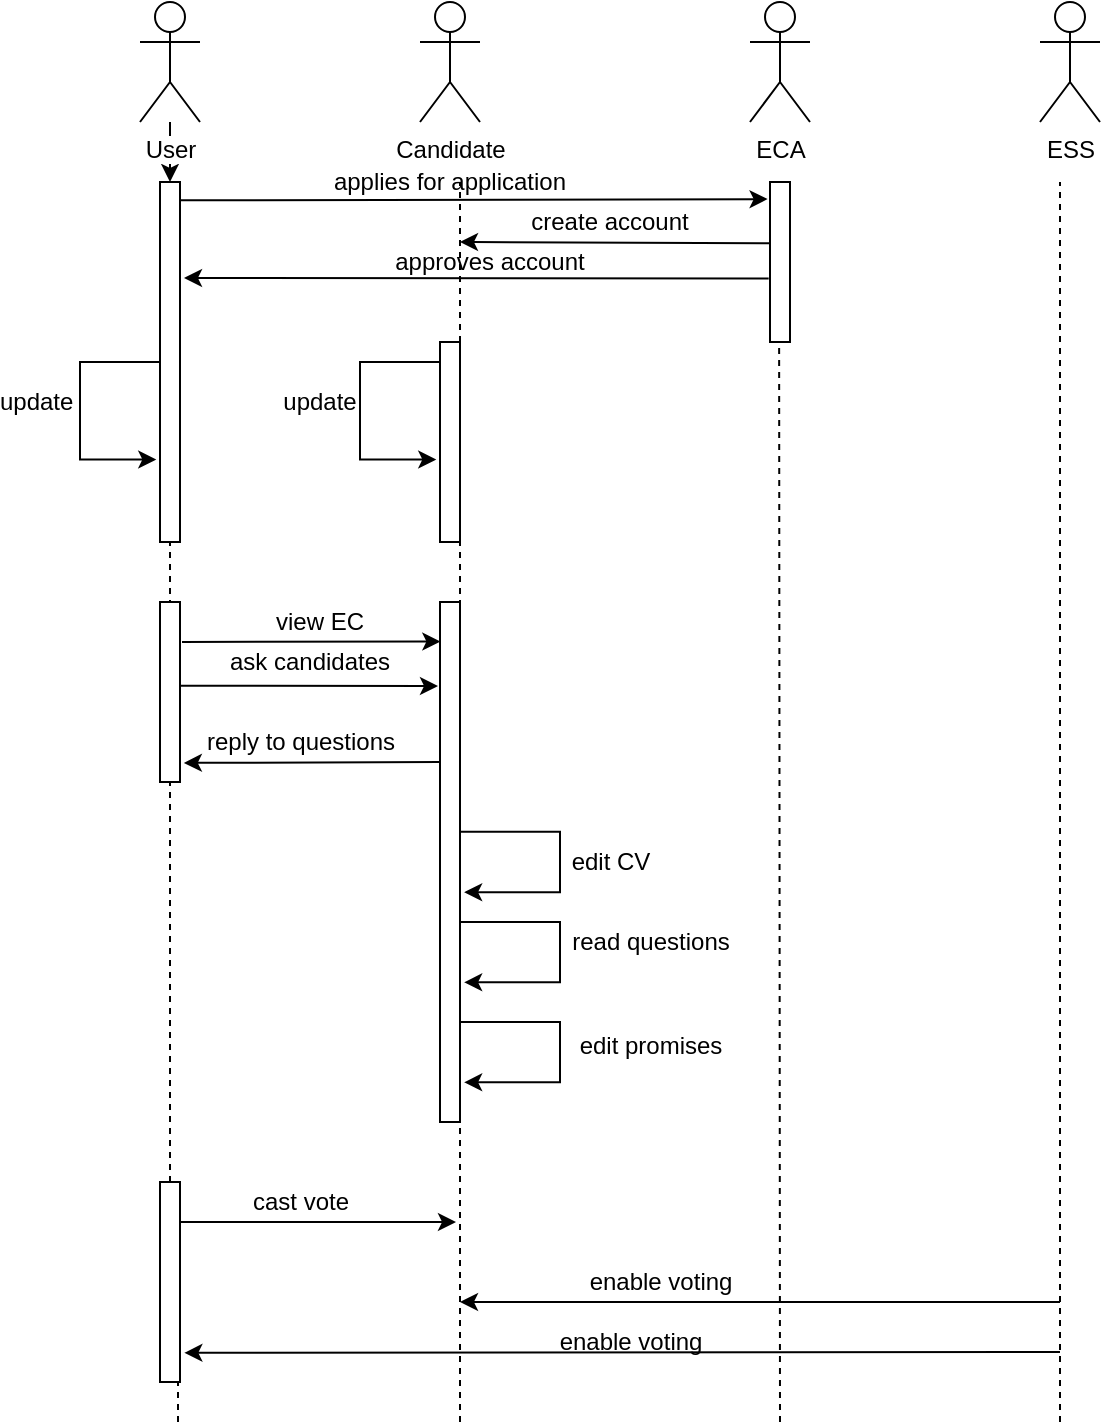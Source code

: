 <mxfile version="12.7.8" type="device"><diagram id="vYo3DBtLm4R0eM7rp--9" name="Page-1"><mxGraphModel dx="1185" dy="589" grid="1" gridSize="10" guides="1" tooltips="1" connect="1" arrows="1" fold="1" page="1" pageScale="1" pageWidth="850" pageHeight="1100" math="0" shadow="0"><root><mxCell id="0"/><mxCell id="1" parent="0"/><mxCell id="mm_xhrw4I46sLkmrOPSK-2" value="" style="endArrow=none;dashed=1;html=1;" edge="1" parent="1" source="mm_xhrw4I46sLkmrOPSK-28"><mxGeometry width="50" height="50" relative="1" as="geometry"><mxPoint x="280" y="610.8" as="sourcePoint"/><mxPoint x="280" y="100" as="targetPoint"/></mxGeometry></mxCell><mxCell id="mm_xhrw4I46sLkmrOPSK-3" value="" style="endArrow=none;dashed=1;html=1;" edge="1" parent="1"><mxGeometry width="50" height="50" relative="1" as="geometry"><mxPoint x="440" y="720" as="sourcePoint"/><mxPoint x="439.5" y="100" as="targetPoint"/></mxGeometry></mxCell><mxCell id="mm_xhrw4I46sLkmrOPSK-4" value="" style="endArrow=none;dashed=1;html=1;" edge="1" parent="1"><mxGeometry width="50" height="50" relative="1" as="geometry"><mxPoint x="580" y="720" as="sourcePoint"/><mxPoint x="580" y="100" as="targetPoint"/></mxGeometry></mxCell><mxCell id="mm_xhrw4I46sLkmrOPSK-76" value="" style="edgeStyle=orthogonalEdgeStyle;rounded=0;orthogonalLoop=1;jettySize=auto;html=1;" edge="1" parent="1" source="mm_xhrw4I46sLkmrOPSK-9" target="mm_xhrw4I46sLkmrOPSK-15"><mxGeometry relative="1" as="geometry"/></mxCell><mxCell id="mm_xhrw4I46sLkmrOPSK-9" value="User" style="shape=umlActor;verticalLabelPosition=bottom;labelBackgroundColor=#ffffff;verticalAlign=top;html=1;outlineConnect=0;" vertex="1" parent="1"><mxGeometry x="120" y="10" width="30" height="60" as="geometry"/></mxCell><mxCell id="mm_xhrw4I46sLkmrOPSK-10" value="Candidate" style="shape=umlActor;verticalLabelPosition=bottom;labelBackgroundColor=#ffffff;verticalAlign=top;html=1;outlineConnect=0;" vertex="1" parent="1"><mxGeometry x="260" y="10" width="30" height="60" as="geometry"/></mxCell><mxCell id="mm_xhrw4I46sLkmrOPSK-11" value="ECA" style="shape=umlActor;verticalLabelPosition=bottom;labelBackgroundColor=#ffffff;verticalAlign=top;html=1;outlineConnect=0;" vertex="1" parent="1"><mxGeometry x="425" y="10" width="30" height="60" as="geometry"/></mxCell><mxCell id="mm_xhrw4I46sLkmrOPSK-12" value="ESS" style="shape=umlActor;verticalLabelPosition=bottom;labelBackgroundColor=#ffffff;verticalAlign=top;html=1;outlineConnect=0;" vertex="1" parent="1"><mxGeometry x="570" y="10" width="30" height="60" as="geometry"/></mxCell><mxCell id="mm_xhrw4I46sLkmrOPSK-25" value="" style="edgeStyle=orthogonalEdgeStyle;rounded=0;orthogonalLoop=1;jettySize=auto;html=1;entryX=-0.186;entryY=0.771;entryDx=0;entryDy=0;entryPerimeter=0;" edge="1" parent="1" source="mm_xhrw4I46sLkmrOPSK-15" target="mm_xhrw4I46sLkmrOPSK-15"><mxGeometry relative="1" as="geometry"><mxPoint x="120" y="240" as="targetPoint"/><Array as="points"><mxPoint x="90" y="190"/><mxPoint x="90" y="239"/></Array></mxGeometry></mxCell><mxCell id="mm_xhrw4I46sLkmrOPSK-15" value="" style="html=1;points=[];perimeter=orthogonalPerimeter;" vertex="1" parent="1"><mxGeometry x="130" y="100" width="10" height="180" as="geometry"/></mxCell><mxCell id="mm_xhrw4I46sLkmrOPSK-16" value="" style="endArrow=none;dashed=1;html=1;" edge="1" parent="1" source="mm_xhrw4I46sLkmrOPSK-49" target="mm_xhrw4I46sLkmrOPSK-15"><mxGeometry width="50" height="50" relative="1" as="geometry"><mxPoint x="139" y="720" as="sourcePoint"/><mxPoint x="139" y="100" as="targetPoint"/></mxGeometry></mxCell><mxCell id="mm_xhrw4I46sLkmrOPSK-17" value="" style="html=1;points=[];perimeter=orthogonalPerimeter;" vertex="1" parent="1"><mxGeometry x="435" y="100" width="10" height="80" as="geometry"/></mxCell><mxCell id="mm_xhrw4I46sLkmrOPSK-27" value="" style="edgeStyle=orthogonalEdgeStyle;rounded=0;orthogonalLoop=1;jettySize=auto;html=1;entryX=-0.186;entryY=0.771;entryDx=0;entryDy=0;entryPerimeter=0;" edge="1" parent="1"><mxGeometry relative="1" as="geometry"><mxPoint x="270.0" y="190" as="sourcePoint"/><mxPoint x="268.14" y="238.78" as="targetPoint"/><Array as="points"><mxPoint x="230" y="190"/><mxPoint x="230" y="239"/></Array></mxGeometry></mxCell><mxCell id="mm_xhrw4I46sLkmrOPSK-28" value="" style="html=1;points=[];perimeter=orthogonalPerimeter;" vertex="1" parent="1"><mxGeometry x="270" y="180" width="10" height="100" as="geometry"/></mxCell><mxCell id="mm_xhrw4I46sLkmrOPSK-29" value="" style="endArrow=none;dashed=1;html=1;" edge="1" parent="1" target="mm_xhrw4I46sLkmrOPSK-28"><mxGeometry width="50" height="50" relative="1" as="geometry"><mxPoint x="280" y="720" as="sourcePoint"/><mxPoint x="280.0" y="100" as="targetPoint"/></mxGeometry></mxCell><mxCell id="mm_xhrw4I46sLkmrOPSK-30" value="" style="html=1;points=[];perimeter=orthogonalPerimeter;" vertex="1" parent="1"><mxGeometry x="130" y="310" width="10" height="90" as="geometry"/></mxCell><mxCell id="mm_xhrw4I46sLkmrOPSK-31" value="" style="html=1;points=[];perimeter=orthogonalPerimeter;" vertex="1" parent="1"><mxGeometry x="270" y="310" width="10" height="260" as="geometry"/></mxCell><mxCell id="mm_xhrw4I46sLkmrOPSK-35" value="" style="endArrow=classic;html=1;exitX=1.028;exitY=0.051;exitDx=0;exitDy=0;exitPerimeter=0;entryX=-0.121;entryY=0.107;entryDx=0;entryDy=0;entryPerimeter=0;" edge="1" parent="1" source="mm_xhrw4I46sLkmrOPSK-15" target="mm_xhrw4I46sLkmrOPSK-17"><mxGeometry width="50" height="50" relative="1" as="geometry"><mxPoint x="370" y="200" as="sourcePoint"/><mxPoint x="420" y="150" as="targetPoint"/></mxGeometry></mxCell><mxCell id="mm_xhrw4I46sLkmrOPSK-36" value="" style="endArrow=classic;html=1;exitX=-0.01;exitY=0.383;exitDx=0;exitDy=0;exitPerimeter=0;" edge="1" parent="1" source="mm_xhrw4I46sLkmrOPSK-17"><mxGeometry width="50" height="50" relative="1" as="geometry"><mxPoint x="370" y="200" as="sourcePoint"/><mxPoint x="280" y="130" as="targetPoint"/></mxGeometry></mxCell><mxCell id="mm_xhrw4I46sLkmrOPSK-37" value="" style="endArrow=classic;html=1;exitX=-0.066;exitY=0.603;exitDx=0;exitDy=0;exitPerimeter=0;" edge="1" parent="1" source="mm_xhrw4I46sLkmrOPSK-17"><mxGeometry width="50" height="50" relative="1" as="geometry"><mxPoint x="370" y="200" as="sourcePoint"/><mxPoint x="142" y="148" as="targetPoint"/></mxGeometry></mxCell><mxCell id="mm_xhrw4I46sLkmrOPSK-40" value="" style="endArrow=classic;html=1;exitX=0.972;exitY=0.465;exitDx=0;exitDy=0;exitPerimeter=0;" edge="1" parent="1" source="mm_xhrw4I46sLkmrOPSK-30"><mxGeometry width="50" height="50" relative="1" as="geometry"><mxPoint x="150.28" y="329.3" as="sourcePoint"/><mxPoint x="269" y="352" as="targetPoint"/></mxGeometry></mxCell><mxCell id="mm_xhrw4I46sLkmrOPSK-41" value="" style="endArrow=classic;html=1;entryX=0.018;entryY=0.076;entryDx=0;entryDy=0;entryPerimeter=0;" edge="1" parent="1" target="mm_xhrw4I46sLkmrOPSK-31"><mxGeometry width="50" height="50" relative="1" as="geometry"><mxPoint x="141" y="330" as="sourcePoint"/><mxPoint x="270" y="333" as="targetPoint"/></mxGeometry></mxCell><mxCell id="mm_xhrw4I46sLkmrOPSK-42" value="" style="endArrow=classic;html=1;entryX=1.193;entryY=0.894;entryDx=0;entryDy=0;entryPerimeter=0;" edge="1" parent="1" target="mm_xhrw4I46sLkmrOPSK-30"><mxGeometry width="50" height="50" relative="1" as="geometry"><mxPoint x="270" y="390" as="sourcePoint"/><mxPoint x="290.0" y="140" as="targetPoint"/></mxGeometry></mxCell><mxCell id="mm_xhrw4I46sLkmrOPSK-45" value="" style="edgeStyle=orthogonalEdgeStyle;rounded=0;orthogonalLoop=1;jettySize=auto;html=1;entryX=1.207;entryY=0.637;entryDx=0;entryDy=0;entryPerimeter=0;" edge="1" parent="1"><mxGeometry relative="1" as="geometry"><mxPoint x="280.0" y="470" as="sourcePoint"/><mxPoint x="282.07" y="500.14" as="targetPoint"/><Array as="points"><mxPoint x="330" y="470"/><mxPoint x="330" y="500"/></Array></mxGeometry></mxCell><mxCell id="mm_xhrw4I46sLkmrOPSK-47" value="" style="edgeStyle=orthogonalEdgeStyle;rounded=0;orthogonalLoop=1;jettySize=auto;html=1;entryX=1.207;entryY=0.637;entryDx=0;entryDy=0;entryPerimeter=0;" edge="1" parent="1"><mxGeometry relative="1" as="geometry"><mxPoint x="280.0" y="424.93" as="sourcePoint"/><mxPoint x="282.07" y="455.07" as="targetPoint"/><Array as="points"><mxPoint x="330" y="424.93"/><mxPoint x="330" y="454.93"/></Array></mxGeometry></mxCell><mxCell id="mm_xhrw4I46sLkmrOPSK-48" value="" style="edgeStyle=orthogonalEdgeStyle;rounded=0;orthogonalLoop=1;jettySize=auto;html=1;entryX=1.207;entryY=0.637;entryDx=0;entryDy=0;entryPerimeter=0;" edge="1" parent="1"><mxGeometry relative="1" as="geometry"><mxPoint x="280.0" y="520" as="sourcePoint"/><mxPoint x="282.07" y="550.14" as="targetPoint"/><Array as="points"><mxPoint x="330" y="520"/><mxPoint x="330" y="550"/></Array></mxGeometry></mxCell><mxCell id="mm_xhrw4I46sLkmrOPSK-49" value="" style="html=1;points=[];perimeter=orthogonalPerimeter;" vertex="1" parent="1"><mxGeometry x="130" y="600" width="10" height="100" as="geometry"/></mxCell><mxCell id="mm_xhrw4I46sLkmrOPSK-50" value="" style="endArrow=none;dashed=1;html=1;" edge="1" parent="1" target="mm_xhrw4I46sLkmrOPSK-49"><mxGeometry width="50" height="50" relative="1" as="geometry"><mxPoint x="139" y="720" as="sourcePoint"/><mxPoint x="139" y="280" as="targetPoint"/></mxGeometry></mxCell><mxCell id="mm_xhrw4I46sLkmrOPSK-51" value="" style="endArrow=classic;html=1;" edge="1" parent="1"><mxGeometry width="50" height="50" relative="1" as="geometry"><mxPoint x="140" y="620" as="sourcePoint"/><mxPoint x="278" y="620" as="targetPoint"/></mxGeometry></mxCell><mxCell id="mm_xhrw4I46sLkmrOPSK-52" value="" style="endArrow=classic;html=1;" edge="1" parent="1"><mxGeometry width="50" height="50" relative="1" as="geometry"><mxPoint x="580" y="660" as="sourcePoint"/><mxPoint x="280" y="660" as="targetPoint"/></mxGeometry></mxCell><mxCell id="mm_xhrw4I46sLkmrOPSK-53" value="" style="endArrow=classic;html=1;entryX=1.218;entryY=0.854;entryDx=0;entryDy=0;entryPerimeter=0;" edge="1" parent="1" target="mm_xhrw4I46sLkmrOPSK-49"><mxGeometry width="50" height="50" relative="1" as="geometry"><mxPoint x="580" y="685" as="sourcePoint"/><mxPoint x="380" y="680" as="targetPoint"/><Array as="points"/></mxGeometry></mxCell><mxCell id="mm_xhrw4I46sLkmrOPSK-54" value="applies for application" style="text;html=1;strokeColor=none;fillColor=none;align=center;verticalAlign=middle;whiteSpace=wrap;rounded=0;" vertex="1" parent="1"><mxGeometry x="180" y="90" width="190" height="20" as="geometry"/></mxCell><mxCell id="mm_xhrw4I46sLkmrOPSK-55" value="create account" style="text;html=1;strokeColor=none;fillColor=none;align=center;verticalAlign=middle;whiteSpace=wrap;rounded=0;" vertex="1" parent="1"><mxGeometry x="300" y="110" width="110" height="20" as="geometry"/></mxCell><mxCell id="mm_xhrw4I46sLkmrOPSK-56" value="approves account" style="text;html=1;strokeColor=none;fillColor=none;align=center;verticalAlign=middle;whiteSpace=wrap;rounded=0;" vertex="1" parent="1"><mxGeometry x="170" y="130" width="250" height="20" as="geometry"/></mxCell><mxCell id="mm_xhrw4I46sLkmrOPSK-57" value="update" style="text;html=1;strokeColor=none;fillColor=none;align=center;verticalAlign=middle;whiteSpace=wrap;rounded=0;" vertex="1" parent="1"><mxGeometry x="190" y="200" width="40" height="20" as="geometry"/></mxCell><mxCell id="mm_xhrw4I46sLkmrOPSK-58" value="update&amp;nbsp;" style="text;html=1;strokeColor=none;fillColor=none;align=center;verticalAlign=middle;whiteSpace=wrap;rounded=0;" vertex="1" parent="1"><mxGeometry x="50" y="195" width="40" height="30" as="geometry"/></mxCell><mxCell id="mm_xhrw4I46sLkmrOPSK-62" value="view EC" style="text;html=1;strokeColor=none;fillColor=none;align=center;verticalAlign=middle;whiteSpace=wrap;rounded=0;" vertex="1" parent="1"><mxGeometry x="170" y="310" width="80" height="20" as="geometry"/></mxCell><mxCell id="mm_xhrw4I46sLkmrOPSK-63" value="ask candidates" style="text;html=1;strokeColor=none;fillColor=none;align=center;verticalAlign=middle;whiteSpace=wrap;rounded=0;" vertex="1" parent="1"><mxGeometry x="160" y="330" width="90" height="20" as="geometry"/></mxCell><mxCell id="mm_xhrw4I46sLkmrOPSK-64" value="reply to questions" style="text;html=1;align=center;verticalAlign=middle;resizable=0;points=[];autosize=1;" vertex="1" parent="1"><mxGeometry x="145" y="370" width="110" height="20" as="geometry"/></mxCell><mxCell id="mm_xhrw4I46sLkmrOPSK-66" value="edit CV" style="text;html=1;align=center;verticalAlign=middle;resizable=0;points=[];autosize=1;" vertex="1" parent="1"><mxGeometry x="325" y="430" width="60" height="20" as="geometry"/></mxCell><mxCell id="mm_xhrw4I46sLkmrOPSK-68" value="read questions" style="text;html=1;align=center;verticalAlign=middle;resizable=0;points=[];autosize=1;" vertex="1" parent="1"><mxGeometry x="330" y="470" width="90" height="20" as="geometry"/></mxCell><mxCell id="mm_xhrw4I46sLkmrOPSK-71" value="edit promises" style="text;html=1;align=center;verticalAlign=middle;resizable=0;points=[];autosize=1;" vertex="1" parent="1"><mxGeometry x="330" y="522" width="90" height="20" as="geometry"/></mxCell><mxCell id="mm_xhrw4I46sLkmrOPSK-72" value="cast vote" style="text;html=1;align=center;verticalAlign=middle;resizable=0;points=[];autosize=1;" vertex="1" parent="1"><mxGeometry x="170" y="600" width="60" height="20" as="geometry"/></mxCell><mxCell id="mm_xhrw4I46sLkmrOPSK-73" value="enable voting" style="text;html=1;align=center;verticalAlign=middle;resizable=0;points=[];autosize=1;" vertex="1" parent="1"><mxGeometry x="335" y="640" width="90" height="20" as="geometry"/></mxCell><mxCell id="mm_xhrw4I46sLkmrOPSK-74" value="enable voting" style="text;html=1;align=center;verticalAlign=middle;resizable=0;points=[];autosize=1;" vertex="1" parent="1"><mxGeometry x="320" y="670" width="90" height="20" as="geometry"/></mxCell></root></mxGraphModel></diagram></mxfile>